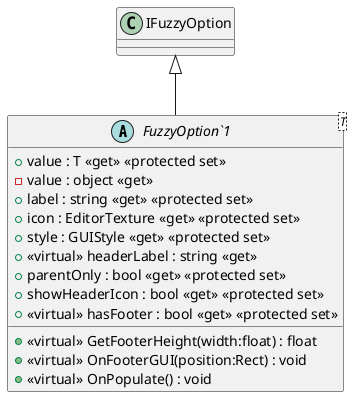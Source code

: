 @startuml
abstract class "FuzzyOption`1"<T> {
    + value : T <<get>> <<protected set>>
    - value : object <<get>>
    + label : string <<get>> <<protected set>>
    + icon : EditorTexture <<get>> <<protected set>>
    + style : GUIStyle <<get>> <<protected set>>
    + <<virtual>> headerLabel : string <<get>>
    + parentOnly : bool <<get>> <<protected set>>
    + showHeaderIcon : bool <<get>> <<protected set>>
    + <<virtual>> hasFooter : bool <<get>> <<protected set>>
    + <<virtual>> GetFooterHeight(width:float) : float
    + <<virtual>> OnFooterGUI(position:Rect) : void
    + <<virtual>> OnPopulate() : void
}
IFuzzyOption <|-- "FuzzyOption`1"
@enduml
